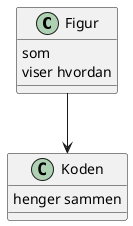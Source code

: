@startuml

class Figur {
	som
	viser hvordan
}

class Koden {
	henger sammen
}

Figur -down-> Koden
@enduml
